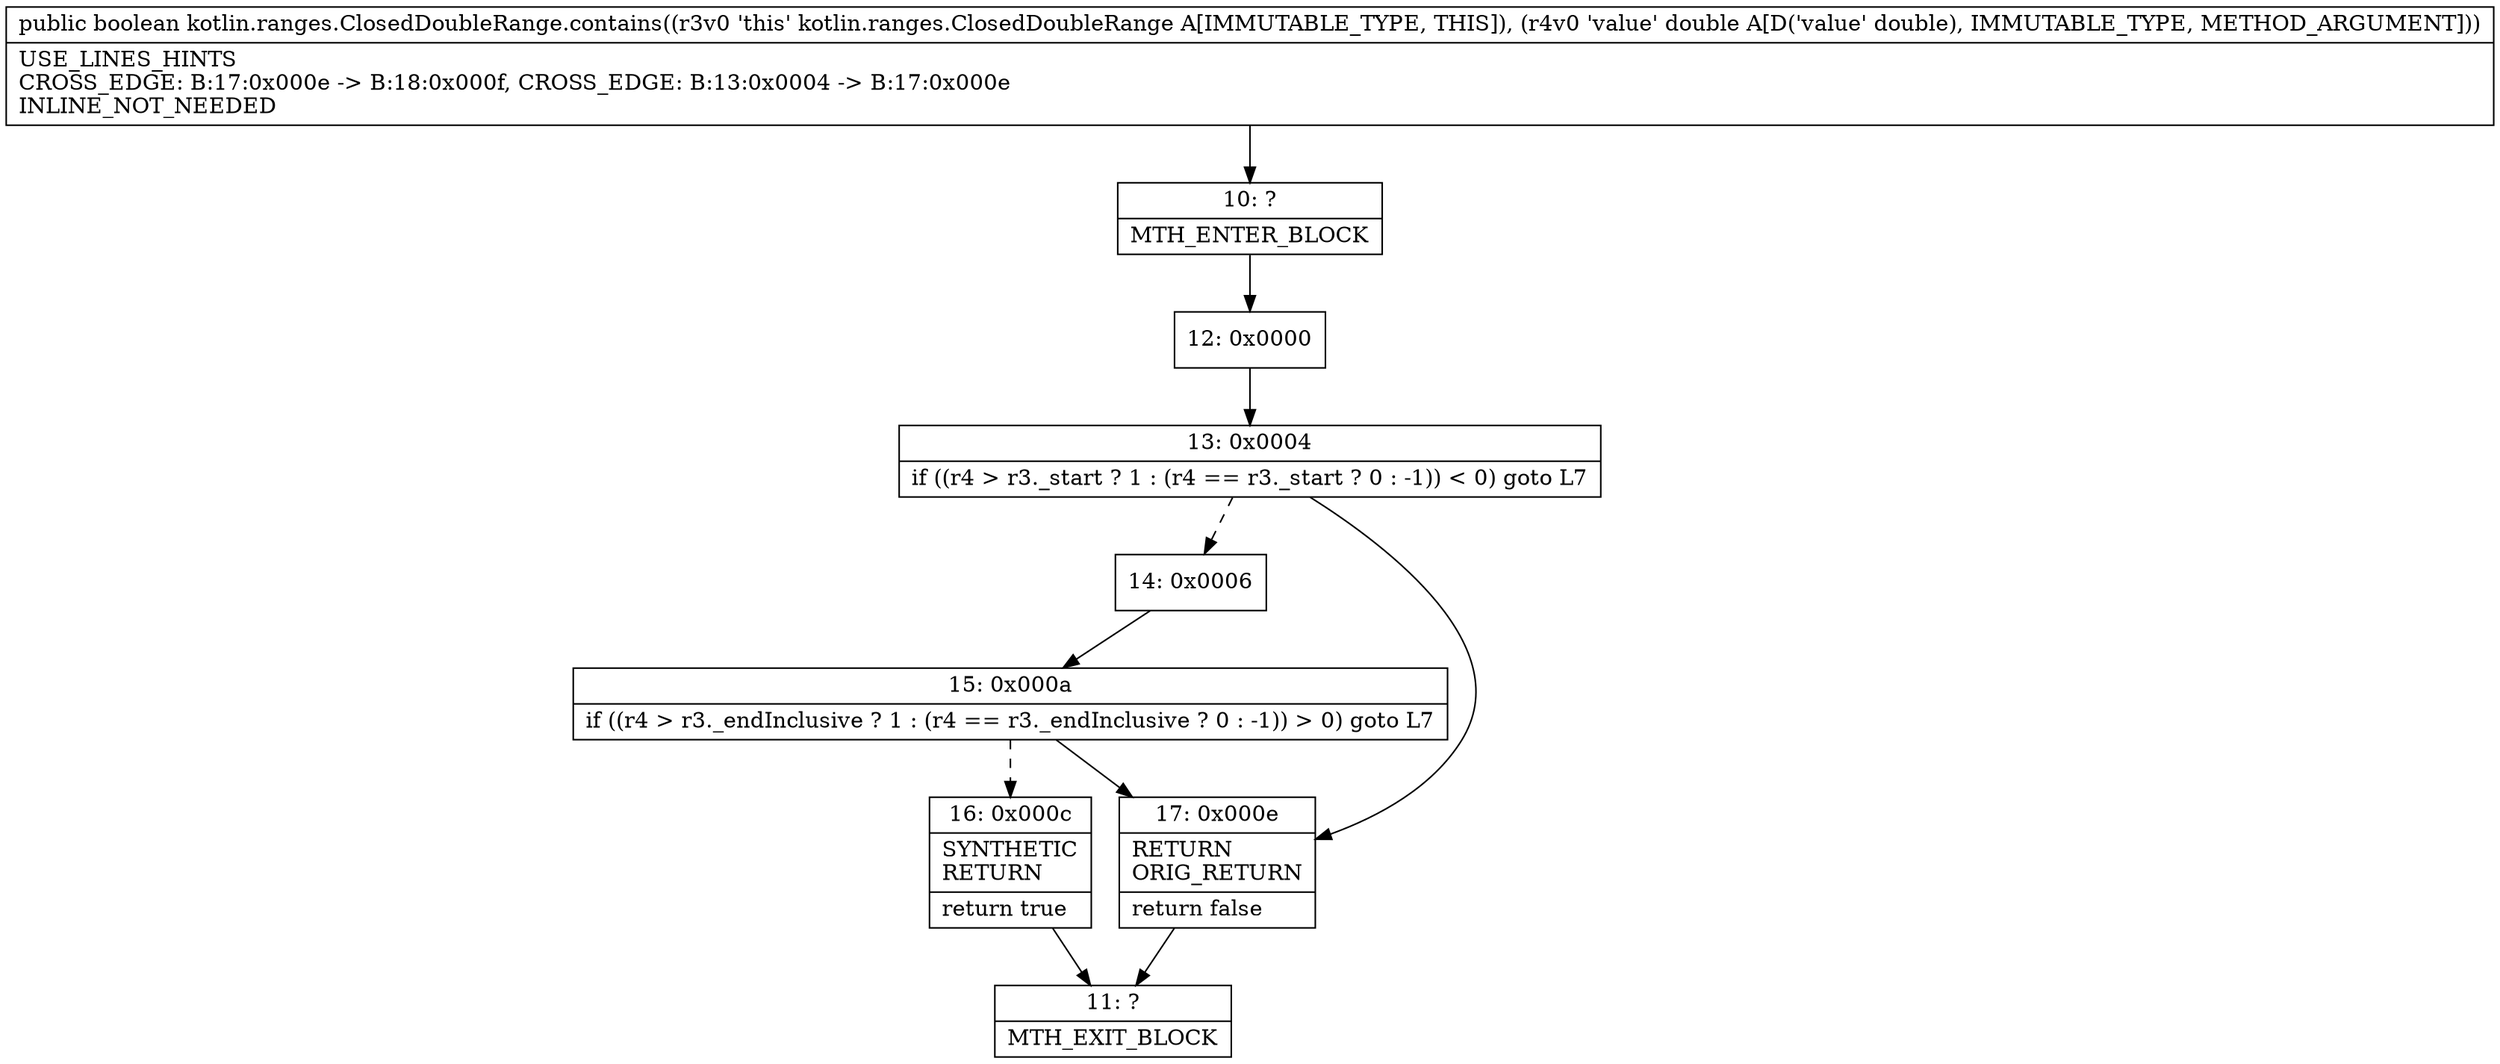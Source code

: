 digraph "CFG forkotlin.ranges.ClosedDoubleRange.contains(D)Z" {
Node_10 [shape=record,label="{10\:\ ?|MTH_ENTER_BLOCK\l}"];
Node_12 [shape=record,label="{12\:\ 0x0000}"];
Node_13 [shape=record,label="{13\:\ 0x0004|if ((r4 \> r3._start ? 1 : (r4 == r3._start ? 0 : \-1)) \< 0) goto L7\l}"];
Node_14 [shape=record,label="{14\:\ 0x0006}"];
Node_15 [shape=record,label="{15\:\ 0x000a|if ((r4 \> r3._endInclusive ? 1 : (r4 == r3._endInclusive ? 0 : \-1)) \> 0) goto L7\l}"];
Node_16 [shape=record,label="{16\:\ 0x000c|SYNTHETIC\lRETURN\l|return true\l}"];
Node_11 [shape=record,label="{11\:\ ?|MTH_EXIT_BLOCK\l}"];
Node_17 [shape=record,label="{17\:\ 0x000e|RETURN\lORIG_RETURN\l|return false\l}"];
MethodNode[shape=record,label="{public boolean kotlin.ranges.ClosedDoubleRange.contains((r3v0 'this' kotlin.ranges.ClosedDoubleRange A[IMMUTABLE_TYPE, THIS]), (r4v0 'value' double A[D('value' double), IMMUTABLE_TYPE, METHOD_ARGUMENT]))  | USE_LINES_HINTS\lCROSS_EDGE: B:17:0x000e \-\> B:18:0x000f, CROSS_EDGE: B:13:0x0004 \-\> B:17:0x000e\lINLINE_NOT_NEEDED\l}"];
MethodNode -> Node_10;Node_10 -> Node_12;
Node_12 -> Node_13;
Node_13 -> Node_14[style=dashed];
Node_13 -> Node_17;
Node_14 -> Node_15;
Node_15 -> Node_16[style=dashed];
Node_15 -> Node_17;
Node_16 -> Node_11;
Node_17 -> Node_11;
}

